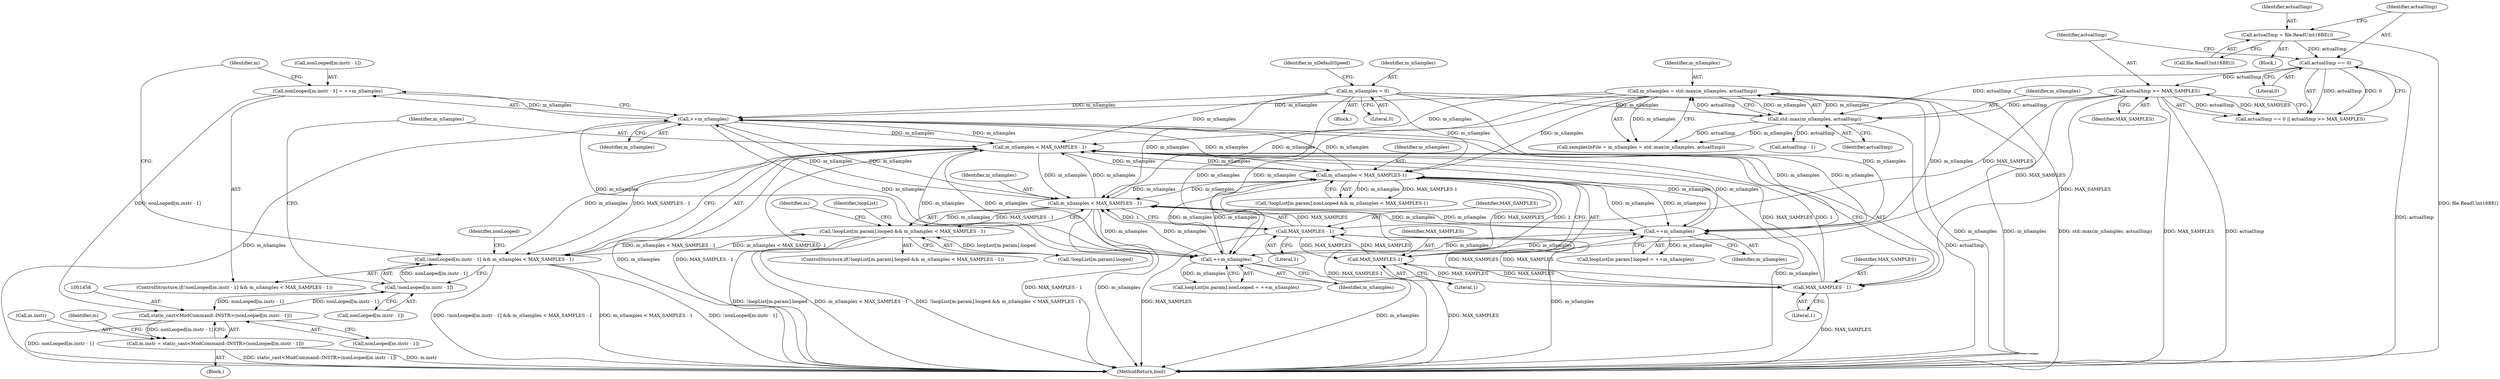 digraph "0_openmpt_61fc6d3030a4d4283105cb5fb46b27b42fa5575e_1@array" {
"1001443" [label="(Call,nonLooped[m.instr - 1] = ++m_nSamples)"];
"1001451" [label="(Call,++m_nSamples)"];
"1001438" [label="(Call,m_nSamples < MAX_SAMPLES - 1)"];
"1001519" [label="(Call,m_nSamples < MAX_SAMPLES-1)"];
"1000254" [label="(Call,m_nSamples = std::max(m_nSamples, actualSmp))"];
"1000256" [label="(Call,std::max(m_nSamples, actualSmp))"];
"1000165" [label="(Call,m_nSamples = 0)"];
"1000222" [label="(Call,actualSmp == 0)"];
"1000217" [label="(Call,actualSmp = file.ReadUint16BE())"];
"1000225" [label="(Call,actualSmp >= MAX_SAMPLES)"];
"1001340" [label="(Call,m_nSamples < MAX_SAMPLES - 1)"];
"1001353" [label="(Call,++m_nSamples)"];
"1001532" [label="(Call,++m_nSamples)"];
"1001342" [label="(Call,MAX_SAMPLES - 1)"];
"1001521" [label="(Call,MAX_SAMPLES-1)"];
"1001440" [label="(Call,MAX_SAMPLES - 1)"];
"1001457" [label="(Call,static_cast<ModCommand::INSTR>(nonLooped[m.instr - 1]))"];
"1001430" [label="(Call,!nonLooped[m.instr - 1])"];
"1001429" [label="(Call,!nonLooped[m.instr - 1] && m_nSamples < MAX_SAMPLES - 1)"];
"1001331" [label="(Call,!loopList[m.param].looped && m_nSamples < MAX_SAMPLES - 1)"];
"1001453" [label="(Call,m.instr = static_cast<ModCommand::INSTR>(nonLooped[m.instr - 1]))"];
"1001519" [label="(Call,m_nSamples < MAX_SAMPLES-1)"];
"1001454" [label="(Call,m.instr)"];
"1001428" [label="(ControlStructure,if(!nonLooped[m.instr - 1] && m_nSamples < MAX_SAMPLES - 1))"];
"1000258" [label="(Identifier,actualSmp)"];
"1001459" [label="(Call,nonLooped[m.instr - 1])"];
"1000222" [label="(Call,actualSmp == 0)"];
"1001344" [label="(Literal,1)"];
"1001357" [label="(Identifier,m)"];
"1001523" [label="(Literal,1)"];
"1000254" [label="(Call,m_nSamples = std::max(m_nSamples, actualSmp))"];
"1000136" [label="(Block,)"];
"1001452" [label="(Identifier,m_nSamples)"];
"1001444" [label="(Call,nonLooped[m.instr - 1])"];
"1001430" [label="(Call,!nonLooped[m.instr - 1])"];
"1001442" [label="(Literal,1)"];
"1001341" [label="(Identifier,m_nSamples)"];
"1000252" [label="(Call,samplesInFile = m_nSamples = std::max(m_nSamples, actualSmp))"];
"1000255" [label="(Identifier,m_nSamples)"];
"1002182" [label="(MethodReturn,bool)"];
"1001354" [label="(Identifier,m_nSamples)"];
"1001522" [label="(Identifier,MAX_SAMPLES)"];
"1001457" [label="(Call,static_cast<ModCommand::INSTR>(nonLooped[m.instr - 1]))"];
"1001533" [label="(Identifier,m_nSamples)"];
"1001389" [label="(Block,)"];
"1001468" [label="(Identifier,m)"];
"1001455" [label="(Identifier,m)"];
"1000219" [label="(Call,file.ReadUint16BE())"];
"1001331" [label="(Call,!loopList[m.param].looped && m_nSamples < MAX_SAMPLES - 1)"];
"1000218" [label="(Identifier,actualSmp)"];
"1001429" [label="(Call,!nonLooped[m.instr - 1] && m_nSamples < MAX_SAMPLES - 1)"];
"1001532" [label="(Call,++m_nSamples)"];
"1000221" [label="(Call,actualSmp == 0 || actualSmp >= MAX_SAMPLES)"];
"1001345" [label="(Call,loopList[m.param].looped = ++m_nSamples)"];
"1001348" [label="(Identifier,loopList)"];
"1000169" [label="(Identifier,m_nDefaultSpeed)"];
"1000257" [label="(Identifier,m_nSamples)"];
"1000226" [label="(Identifier,actualSmp)"];
"1000223" [label="(Identifier,actualSmp)"];
"1001438" [label="(Call,m_nSamples < MAX_SAMPLES - 1)"];
"1000360" [label="(Call,actualSmp - 1)"];
"1001441" [label="(Identifier,MAX_SAMPLES)"];
"1001332" [label="(Call,!loopList[m.param].looped)"];
"1001330" [label="(ControlStructure,if(!loopList[m.param].looped && m_nSamples < MAX_SAMPLES - 1))"];
"1001353" [label="(Call,++m_nSamples)"];
"1001510" [label="(Call,!loopList[m.param].nonLooped && m_nSamples < MAX_SAMPLES-1)"];
"1000166" [label="(Identifier,m_nSamples)"];
"1001520" [label="(Identifier,m_nSamples)"];
"1000225" [label="(Call,actualSmp >= MAX_SAMPLES)"];
"1000217" [label="(Call,actualSmp = file.ReadUint16BE())"];
"1001342" [label="(Call,MAX_SAMPLES - 1)"];
"1001340" [label="(Call,m_nSamples < MAX_SAMPLES - 1)"];
"1000227" [label="(Identifier,MAX_SAMPLES)"];
"1001451" [label="(Call,++m_nSamples)"];
"1000165" [label="(Call,m_nSamples = 0)"];
"1001440" [label="(Call,MAX_SAMPLES - 1)"];
"1000215" [label="(Block,)"];
"1000256" [label="(Call,std::max(m_nSamples, actualSmp))"];
"1001521" [label="(Call,MAX_SAMPLES-1)"];
"1001439" [label="(Identifier,m_nSamples)"];
"1001343" [label="(Identifier,MAX_SAMPLES)"];
"1001443" [label="(Call,nonLooped[m.instr - 1] = ++m_nSamples)"];
"1000224" [label="(Literal,0)"];
"1001524" [label="(Call,loopList[m.param].nonLooped = ++m_nSamples)"];
"1000167" [label="(Literal,0)"];
"1001453" [label="(Call,m.instr = static_cast<ModCommand::INSTR>(nonLooped[m.instr - 1]))"];
"1001431" [label="(Call,nonLooped[m.instr - 1])"];
"1001445" [label="(Identifier,nonLooped)"];
"1001443" -> "1001428"  [label="AST: "];
"1001443" -> "1001451"  [label="CFG: "];
"1001444" -> "1001443"  [label="AST: "];
"1001451" -> "1001443"  [label="AST: "];
"1001455" -> "1001443"  [label="CFG: "];
"1001451" -> "1001443"  [label="DDG: m_nSamples"];
"1001443" -> "1001457"  [label="DDG: nonLooped[m.instr - 1]"];
"1001451" -> "1001452"  [label="CFG: "];
"1001452" -> "1001451"  [label="AST: "];
"1001451" -> "1002182"  [label="DDG: m_nSamples"];
"1001451" -> "1001340"  [label="DDG: m_nSamples"];
"1001451" -> "1001353"  [label="DDG: m_nSamples"];
"1001451" -> "1001438"  [label="DDG: m_nSamples"];
"1001438" -> "1001451"  [label="DDG: m_nSamples"];
"1001519" -> "1001451"  [label="DDG: m_nSamples"];
"1000254" -> "1001451"  [label="DDG: m_nSamples"];
"1001340" -> "1001451"  [label="DDG: m_nSamples"];
"1000165" -> "1001451"  [label="DDG: m_nSamples"];
"1001353" -> "1001451"  [label="DDG: m_nSamples"];
"1001532" -> "1001451"  [label="DDG: m_nSamples"];
"1001451" -> "1001519"  [label="DDG: m_nSamples"];
"1001451" -> "1001532"  [label="DDG: m_nSamples"];
"1001438" -> "1001429"  [label="AST: "];
"1001438" -> "1001440"  [label="CFG: "];
"1001439" -> "1001438"  [label="AST: "];
"1001440" -> "1001438"  [label="AST: "];
"1001429" -> "1001438"  [label="CFG: "];
"1001438" -> "1002182"  [label="DDG: m_nSamples"];
"1001438" -> "1002182"  [label="DDG: MAX_SAMPLES - 1"];
"1001438" -> "1001340"  [label="DDG: m_nSamples"];
"1001438" -> "1001353"  [label="DDG: m_nSamples"];
"1001438" -> "1001429"  [label="DDG: m_nSamples"];
"1001438" -> "1001429"  [label="DDG: MAX_SAMPLES - 1"];
"1001519" -> "1001438"  [label="DDG: m_nSamples"];
"1000254" -> "1001438"  [label="DDG: m_nSamples"];
"1001340" -> "1001438"  [label="DDG: m_nSamples"];
"1000165" -> "1001438"  [label="DDG: m_nSamples"];
"1001353" -> "1001438"  [label="DDG: m_nSamples"];
"1001532" -> "1001438"  [label="DDG: m_nSamples"];
"1001440" -> "1001438"  [label="DDG: MAX_SAMPLES"];
"1001440" -> "1001438"  [label="DDG: 1"];
"1001438" -> "1001519"  [label="DDG: m_nSamples"];
"1001438" -> "1001532"  [label="DDG: m_nSamples"];
"1001519" -> "1001510"  [label="AST: "];
"1001519" -> "1001521"  [label="CFG: "];
"1001520" -> "1001519"  [label="AST: "];
"1001521" -> "1001519"  [label="AST: "];
"1001510" -> "1001519"  [label="CFG: "];
"1001519" -> "1002182"  [label="DDG: MAX_SAMPLES-1"];
"1001519" -> "1002182"  [label="DDG: m_nSamples"];
"1001519" -> "1001340"  [label="DDG: m_nSamples"];
"1001519" -> "1001353"  [label="DDG: m_nSamples"];
"1001519" -> "1001510"  [label="DDG: m_nSamples"];
"1001519" -> "1001510"  [label="DDG: MAX_SAMPLES-1"];
"1000254" -> "1001519"  [label="DDG: m_nSamples"];
"1001340" -> "1001519"  [label="DDG: m_nSamples"];
"1000165" -> "1001519"  [label="DDG: m_nSamples"];
"1001353" -> "1001519"  [label="DDG: m_nSamples"];
"1001532" -> "1001519"  [label="DDG: m_nSamples"];
"1001521" -> "1001519"  [label="DDG: MAX_SAMPLES"];
"1001521" -> "1001519"  [label="DDG: 1"];
"1001519" -> "1001532"  [label="DDG: m_nSamples"];
"1000254" -> "1000252"  [label="AST: "];
"1000254" -> "1000256"  [label="CFG: "];
"1000255" -> "1000254"  [label="AST: "];
"1000256" -> "1000254"  [label="AST: "];
"1000252" -> "1000254"  [label="CFG: "];
"1000254" -> "1002182"  [label="DDG: m_nSamples"];
"1000254" -> "1002182"  [label="DDG: std::max(m_nSamples, actualSmp)"];
"1000254" -> "1000252"  [label="DDG: m_nSamples"];
"1000256" -> "1000254"  [label="DDG: m_nSamples"];
"1000256" -> "1000254"  [label="DDG: actualSmp"];
"1000254" -> "1000256"  [label="DDG: m_nSamples"];
"1000254" -> "1001340"  [label="DDG: m_nSamples"];
"1000254" -> "1001353"  [label="DDG: m_nSamples"];
"1000254" -> "1001532"  [label="DDG: m_nSamples"];
"1000256" -> "1000258"  [label="CFG: "];
"1000257" -> "1000256"  [label="AST: "];
"1000258" -> "1000256"  [label="AST: "];
"1000256" -> "1002182"  [label="DDG: actualSmp"];
"1000256" -> "1000252"  [label="DDG: m_nSamples"];
"1000256" -> "1000252"  [label="DDG: actualSmp"];
"1000165" -> "1000256"  [label="DDG: m_nSamples"];
"1000222" -> "1000256"  [label="DDG: actualSmp"];
"1000225" -> "1000256"  [label="DDG: actualSmp"];
"1000256" -> "1000360"  [label="DDG: actualSmp"];
"1000165" -> "1000136"  [label="AST: "];
"1000165" -> "1000167"  [label="CFG: "];
"1000166" -> "1000165"  [label="AST: "];
"1000167" -> "1000165"  [label="AST: "];
"1000169" -> "1000165"  [label="CFG: "];
"1000165" -> "1002182"  [label="DDG: m_nSamples"];
"1000165" -> "1001340"  [label="DDG: m_nSamples"];
"1000165" -> "1001353"  [label="DDG: m_nSamples"];
"1000165" -> "1001532"  [label="DDG: m_nSamples"];
"1000222" -> "1000221"  [label="AST: "];
"1000222" -> "1000224"  [label="CFG: "];
"1000223" -> "1000222"  [label="AST: "];
"1000224" -> "1000222"  [label="AST: "];
"1000226" -> "1000222"  [label="CFG: "];
"1000221" -> "1000222"  [label="CFG: "];
"1000222" -> "1002182"  [label="DDG: actualSmp"];
"1000222" -> "1000221"  [label="DDG: actualSmp"];
"1000222" -> "1000221"  [label="DDG: 0"];
"1000217" -> "1000222"  [label="DDG: actualSmp"];
"1000222" -> "1000225"  [label="DDG: actualSmp"];
"1000217" -> "1000215"  [label="AST: "];
"1000217" -> "1000219"  [label="CFG: "];
"1000218" -> "1000217"  [label="AST: "];
"1000219" -> "1000217"  [label="AST: "];
"1000223" -> "1000217"  [label="CFG: "];
"1000217" -> "1002182"  [label="DDG: file.ReadUint16BE()"];
"1000225" -> "1000221"  [label="AST: "];
"1000225" -> "1000227"  [label="CFG: "];
"1000226" -> "1000225"  [label="AST: "];
"1000227" -> "1000225"  [label="AST: "];
"1000221" -> "1000225"  [label="CFG: "];
"1000225" -> "1002182"  [label="DDG: MAX_SAMPLES"];
"1000225" -> "1002182"  [label="DDG: actualSmp"];
"1000225" -> "1000221"  [label="DDG: actualSmp"];
"1000225" -> "1000221"  [label="DDG: MAX_SAMPLES"];
"1000225" -> "1001342"  [label="DDG: MAX_SAMPLES"];
"1000225" -> "1001440"  [label="DDG: MAX_SAMPLES"];
"1000225" -> "1001521"  [label="DDG: MAX_SAMPLES"];
"1001340" -> "1001331"  [label="AST: "];
"1001340" -> "1001342"  [label="CFG: "];
"1001341" -> "1001340"  [label="AST: "];
"1001342" -> "1001340"  [label="AST: "];
"1001331" -> "1001340"  [label="CFG: "];
"1001340" -> "1002182"  [label="DDG: MAX_SAMPLES - 1"];
"1001340" -> "1002182"  [label="DDG: m_nSamples"];
"1001340" -> "1001331"  [label="DDG: m_nSamples"];
"1001340" -> "1001331"  [label="DDG: MAX_SAMPLES - 1"];
"1001353" -> "1001340"  [label="DDG: m_nSamples"];
"1001532" -> "1001340"  [label="DDG: m_nSamples"];
"1001342" -> "1001340"  [label="DDG: MAX_SAMPLES"];
"1001342" -> "1001340"  [label="DDG: 1"];
"1001340" -> "1001353"  [label="DDG: m_nSamples"];
"1001340" -> "1001532"  [label="DDG: m_nSamples"];
"1001353" -> "1001345"  [label="AST: "];
"1001353" -> "1001354"  [label="CFG: "];
"1001354" -> "1001353"  [label="AST: "];
"1001345" -> "1001353"  [label="CFG: "];
"1001353" -> "1002182"  [label="DDG: m_nSamples"];
"1001353" -> "1001345"  [label="DDG: m_nSamples"];
"1001532" -> "1001353"  [label="DDG: m_nSamples"];
"1001353" -> "1001532"  [label="DDG: m_nSamples"];
"1001532" -> "1001524"  [label="AST: "];
"1001532" -> "1001533"  [label="CFG: "];
"1001533" -> "1001532"  [label="AST: "];
"1001524" -> "1001532"  [label="CFG: "];
"1001532" -> "1002182"  [label="DDG: m_nSamples"];
"1001532" -> "1001524"  [label="DDG: m_nSamples"];
"1001342" -> "1001344"  [label="CFG: "];
"1001343" -> "1001342"  [label="AST: "];
"1001344" -> "1001342"  [label="AST: "];
"1001342" -> "1002182"  [label="DDG: MAX_SAMPLES"];
"1001521" -> "1001342"  [label="DDG: MAX_SAMPLES"];
"1001440" -> "1001342"  [label="DDG: MAX_SAMPLES"];
"1001342" -> "1001440"  [label="DDG: MAX_SAMPLES"];
"1001342" -> "1001521"  [label="DDG: MAX_SAMPLES"];
"1001521" -> "1001523"  [label="CFG: "];
"1001522" -> "1001521"  [label="AST: "];
"1001523" -> "1001521"  [label="AST: "];
"1001521" -> "1002182"  [label="DDG: MAX_SAMPLES"];
"1001521" -> "1001440"  [label="DDG: MAX_SAMPLES"];
"1001440" -> "1001521"  [label="DDG: MAX_SAMPLES"];
"1001440" -> "1001442"  [label="CFG: "];
"1001441" -> "1001440"  [label="AST: "];
"1001442" -> "1001440"  [label="AST: "];
"1001440" -> "1002182"  [label="DDG: MAX_SAMPLES"];
"1001457" -> "1001453"  [label="AST: "];
"1001457" -> "1001459"  [label="CFG: "];
"1001458" -> "1001457"  [label="AST: "];
"1001459" -> "1001457"  [label="AST: "];
"1001453" -> "1001457"  [label="CFG: "];
"1001457" -> "1002182"  [label="DDG: nonLooped[m.instr - 1]"];
"1001457" -> "1001430"  [label="DDG: nonLooped[m.instr - 1]"];
"1001457" -> "1001453"  [label="DDG: nonLooped[m.instr - 1]"];
"1001430" -> "1001457"  [label="DDG: nonLooped[m.instr - 1]"];
"1001430" -> "1001429"  [label="AST: "];
"1001430" -> "1001431"  [label="CFG: "];
"1001431" -> "1001430"  [label="AST: "];
"1001439" -> "1001430"  [label="CFG: "];
"1001429" -> "1001430"  [label="CFG: "];
"1001430" -> "1001429"  [label="DDG: nonLooped[m.instr - 1]"];
"1001429" -> "1001428"  [label="AST: "];
"1001445" -> "1001429"  [label="CFG: "];
"1001455" -> "1001429"  [label="CFG: "];
"1001429" -> "1002182"  [label="DDG: !nonLooped[m.instr - 1] && m_nSamples < MAX_SAMPLES - 1"];
"1001429" -> "1002182"  [label="DDG: m_nSamples < MAX_SAMPLES - 1"];
"1001429" -> "1002182"  [label="DDG: !nonLooped[m.instr - 1]"];
"1001429" -> "1001331"  [label="DDG: m_nSamples < MAX_SAMPLES - 1"];
"1001331" -> "1001429"  [label="DDG: m_nSamples < MAX_SAMPLES - 1"];
"1001331" -> "1001330"  [label="AST: "];
"1001331" -> "1001332"  [label="CFG: "];
"1001332" -> "1001331"  [label="AST: "];
"1001348" -> "1001331"  [label="CFG: "];
"1001357" -> "1001331"  [label="CFG: "];
"1001331" -> "1002182"  [label="DDG: !loopList[m.param].looped"];
"1001331" -> "1002182"  [label="DDG: m_nSamples < MAX_SAMPLES - 1"];
"1001331" -> "1002182"  [label="DDG: !loopList[m.param].looped && m_nSamples < MAX_SAMPLES - 1"];
"1001332" -> "1001331"  [label="DDG: loopList[m.param].looped"];
"1001453" -> "1001389"  [label="AST: "];
"1001454" -> "1001453"  [label="AST: "];
"1001468" -> "1001453"  [label="CFG: "];
"1001453" -> "1002182"  [label="DDG: static_cast<ModCommand::INSTR>(nonLooped[m.instr - 1])"];
"1001453" -> "1002182"  [label="DDG: m.instr"];
}
